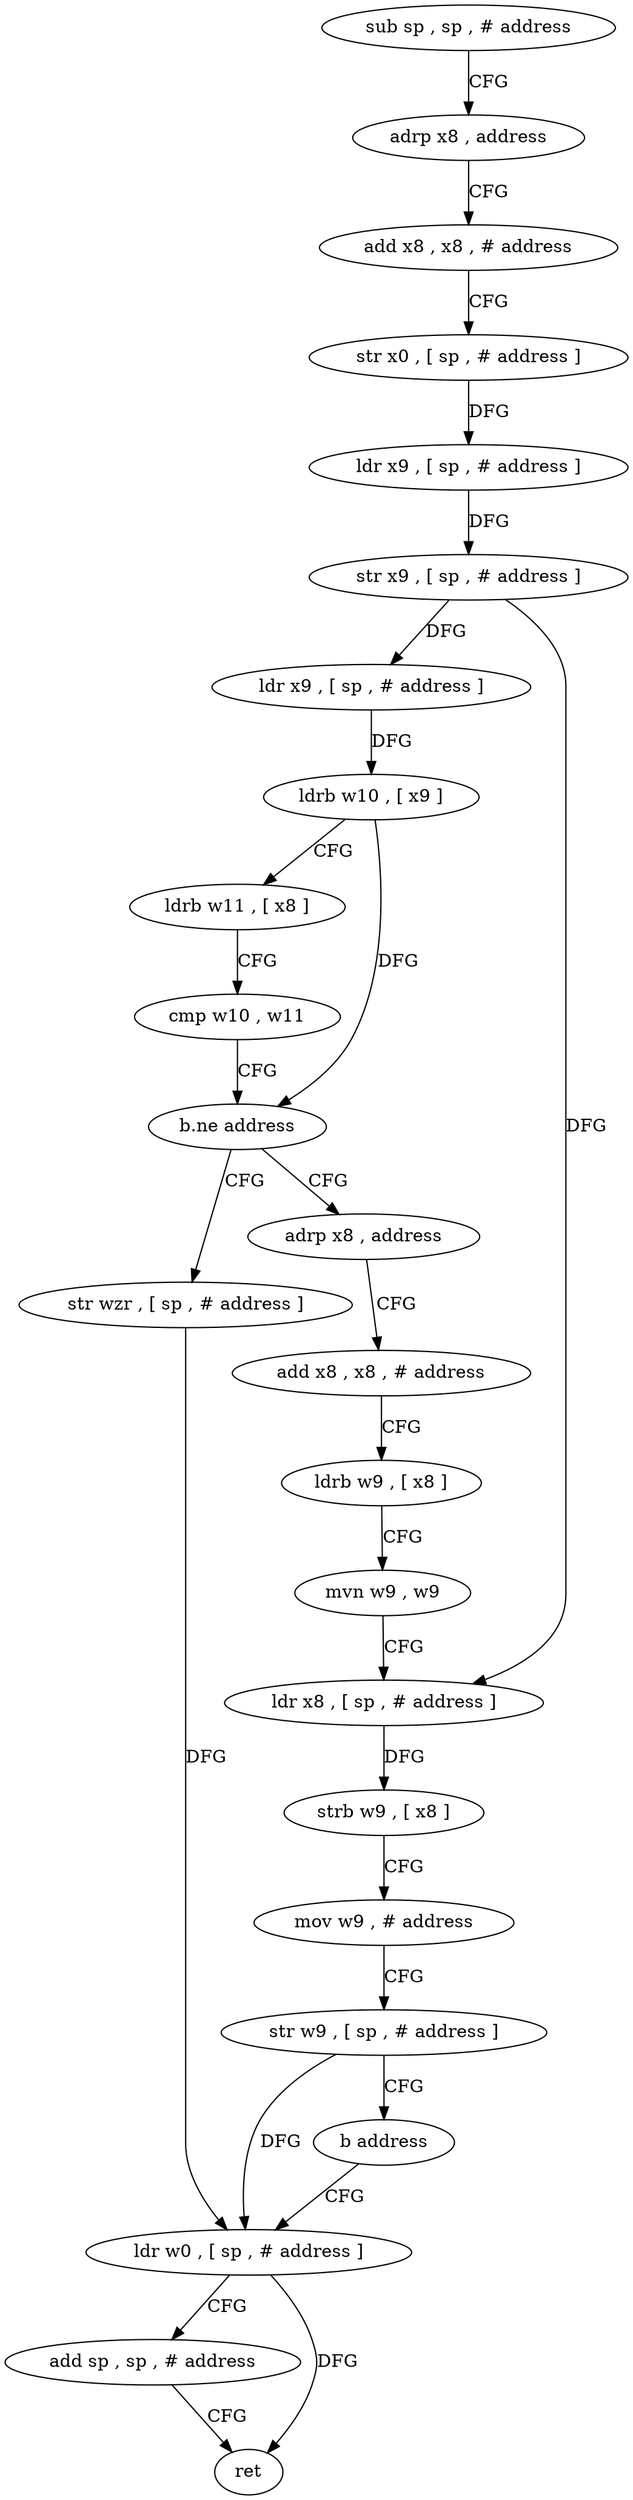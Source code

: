 digraph "func" {
"251944" [label = "sub sp , sp , # address" ]
"251948" [label = "adrp x8 , address" ]
"251952" [label = "add x8 , x8 , # address" ]
"251956" [label = "str x0 , [ sp , # address ]" ]
"251960" [label = "ldr x9 , [ sp , # address ]" ]
"251964" [label = "str x9 , [ sp , # address ]" ]
"251968" [label = "ldr x9 , [ sp , # address ]" ]
"251972" [label = "ldrb w10 , [ x9 ]" ]
"251976" [label = "ldrb w11 , [ x8 ]" ]
"251980" [label = "cmp w10 , w11" ]
"251984" [label = "b.ne address" ]
"252024" [label = "str wzr , [ sp , # address ]" ]
"251988" [label = "adrp x8 , address" ]
"252028" [label = "ldr w0 , [ sp , # address ]" ]
"251992" [label = "add x8 , x8 , # address" ]
"251996" [label = "ldrb w9 , [ x8 ]" ]
"252000" [label = "mvn w9 , w9" ]
"252004" [label = "ldr x8 , [ sp , # address ]" ]
"252008" [label = "strb w9 , [ x8 ]" ]
"252012" [label = "mov w9 , # address" ]
"252016" [label = "str w9 , [ sp , # address ]" ]
"252020" [label = "b address" ]
"252032" [label = "add sp , sp , # address" ]
"252036" [label = "ret" ]
"251944" -> "251948" [ label = "CFG" ]
"251948" -> "251952" [ label = "CFG" ]
"251952" -> "251956" [ label = "CFG" ]
"251956" -> "251960" [ label = "DFG" ]
"251960" -> "251964" [ label = "DFG" ]
"251964" -> "251968" [ label = "DFG" ]
"251964" -> "252004" [ label = "DFG" ]
"251968" -> "251972" [ label = "DFG" ]
"251972" -> "251976" [ label = "CFG" ]
"251972" -> "251984" [ label = "DFG" ]
"251976" -> "251980" [ label = "CFG" ]
"251980" -> "251984" [ label = "CFG" ]
"251984" -> "252024" [ label = "CFG" ]
"251984" -> "251988" [ label = "CFG" ]
"252024" -> "252028" [ label = "DFG" ]
"251988" -> "251992" [ label = "CFG" ]
"252028" -> "252032" [ label = "CFG" ]
"252028" -> "252036" [ label = "DFG" ]
"251992" -> "251996" [ label = "CFG" ]
"251996" -> "252000" [ label = "CFG" ]
"252000" -> "252004" [ label = "CFG" ]
"252004" -> "252008" [ label = "DFG" ]
"252008" -> "252012" [ label = "CFG" ]
"252012" -> "252016" [ label = "CFG" ]
"252016" -> "252020" [ label = "CFG" ]
"252016" -> "252028" [ label = "DFG" ]
"252020" -> "252028" [ label = "CFG" ]
"252032" -> "252036" [ label = "CFG" ]
}

